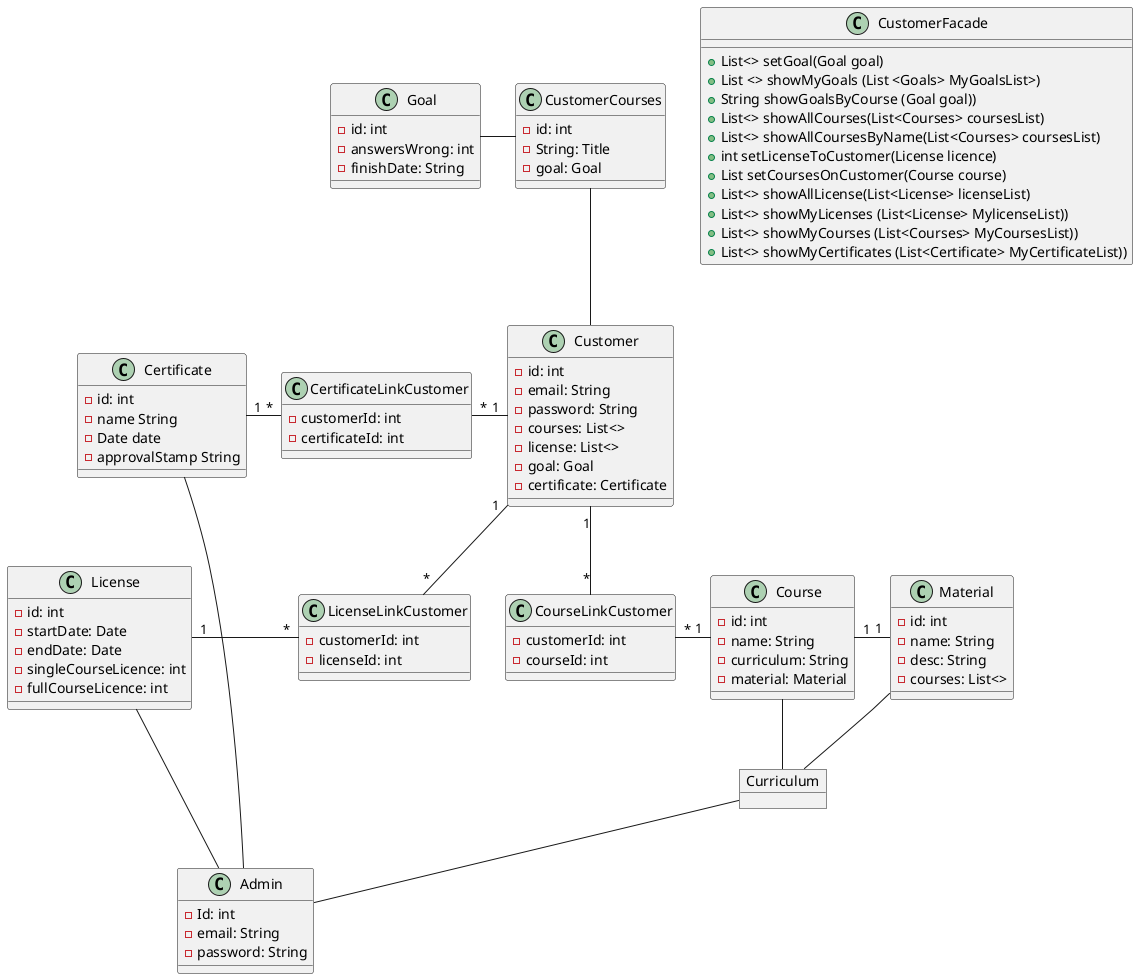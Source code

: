 @startuml



object Curriculum
class CustomerCourses {
-id: int
-String: Title
 -goal: Goal
 }
class Admin {
-Id: int
-email: String
-password: String
}

class CourseLinkCustomer {
-customerId: int
-courseId: int
}

class CertificateLinkCustomer {
-customerId: int
-certificateId: int
}


class LicenseLinkCustomer {
-customerId: int
-licenseId: int
}

class Certificate{
-id: int
-name String
-Date date
- approvalStamp String
}

class License{
- id: int
- startDate: Date
- endDate: Date
-singleCourseLicence: int
-fullCourseLicence: int
}

class Material{
-id: int
-name: String
-desc: String
-courses: List<>
}

class Course{
-id: int
-name: String
-curriculum: String
-material: Material
}

class Goal{
-id: int
-answersWrong: int
-finishDate: String
}

class Customer{
-id: int
-email: String
-password: String
-courses: List<>
-license: List<>
-goal: Goal
-certificate: Certificate

}

class CustomerFacade{
+ List<> setGoal(Goal goal)
+ List <> showMyGoals (List <Goals> MyGoalsList>)
+ String showGoalsByCourse (Goal goal))
+ List<> showAllCourses(List<Courses> coursesList)
+ List<> showAllCoursesByName(List<Courses> coursesList)
+ int setLicenseToCustomer(License licence)
+ List setCoursesOnCustomer(Course course)
+ List<> showAllLicense(List<License> licenseList)
+ List<> showMyLicenses (List<License> MylicenseList))
+ List<> showMyCourses (List<Courses> MyCoursesList))
+ List<> showMyCertificates (List<Certificate> MyCertificateList))
}


CustomerCourses -down- Customer
CustomerCourses -left- Goal
Customer "1" -- "*" LicenseLinkCustomer
License "1" - "*" LicenseLinkCustomer
Customer "1" -left- "*" CertificateLinkCustomer
CertificateLinkCustomer "*" -left- "1" Certificate
Course "1" -left- "*" CourseLinkCustomer
Customer "1" -- "*" CourseLinkCustomer




Course "1" -right- "1" Material
License -right- Admin
Certificate -right- Admin
Curriculum -down- Admin
Material -down- Curriculum
Course  -down-  Curriculum
@enduml